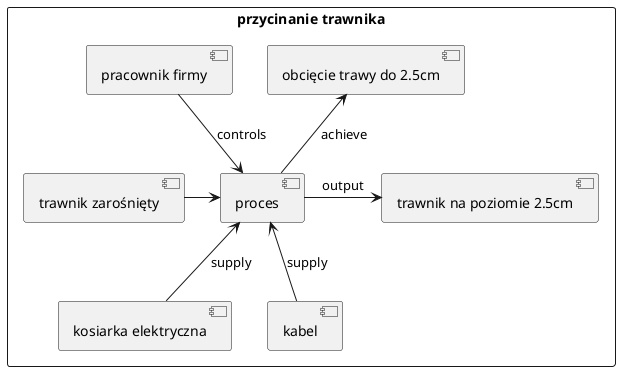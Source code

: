 @startuml

' Mając dane poniżej narysuj diagram Erikkson'a-Penker'a
' Proces: Przycinanie trawnika
' Wejście procesu: Trawnik zarośnięty
' Cel: obcięcie trawy do 2.5cm
' Wyjście: Trawnik na poziomie 2.5cm
' Osoba odpowiedzialna: Pracownik firmy
' Narzędzia: kosiarka elektryczna, kabel

rectangle "przycinanie trawnika" {
    [trawnik zarośnięty] as input
    [proces] as process
    [trawnik na poziomie 2.5cm] as output
    [pracownik firmy] as person
    [kosiarka elektryczna] as tool1
    [kabel] as tool2
    [obcięcie trawy do 2.5cm] as goal
}


input -> process
process -> output : "output"

person -down-> process : "controls"
process -up-> goal : "achieve"

tool1 -up-> process : "supply"
tool2 -up-> process : "supply"

@enduml